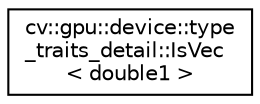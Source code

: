digraph "Graphical Class Hierarchy"
{
 // LATEX_PDF_SIZE
  edge [fontname="Helvetica",fontsize="10",labelfontname="Helvetica",labelfontsize="10"];
  node [fontname="Helvetica",fontsize="10",shape=record];
  rankdir="LR";
  Node0 [label="cv::gpu::device::type\l_traits_detail::IsVec\l\< double1 \>",height=0.2,width=0.4,color="black", fillcolor="white", style="filled",URL="$structcv_1_1gpu_1_1device_1_1type__traits__detail_1_1_is_vec_3_01double1_01_4.html",tooltip=" "];
}
